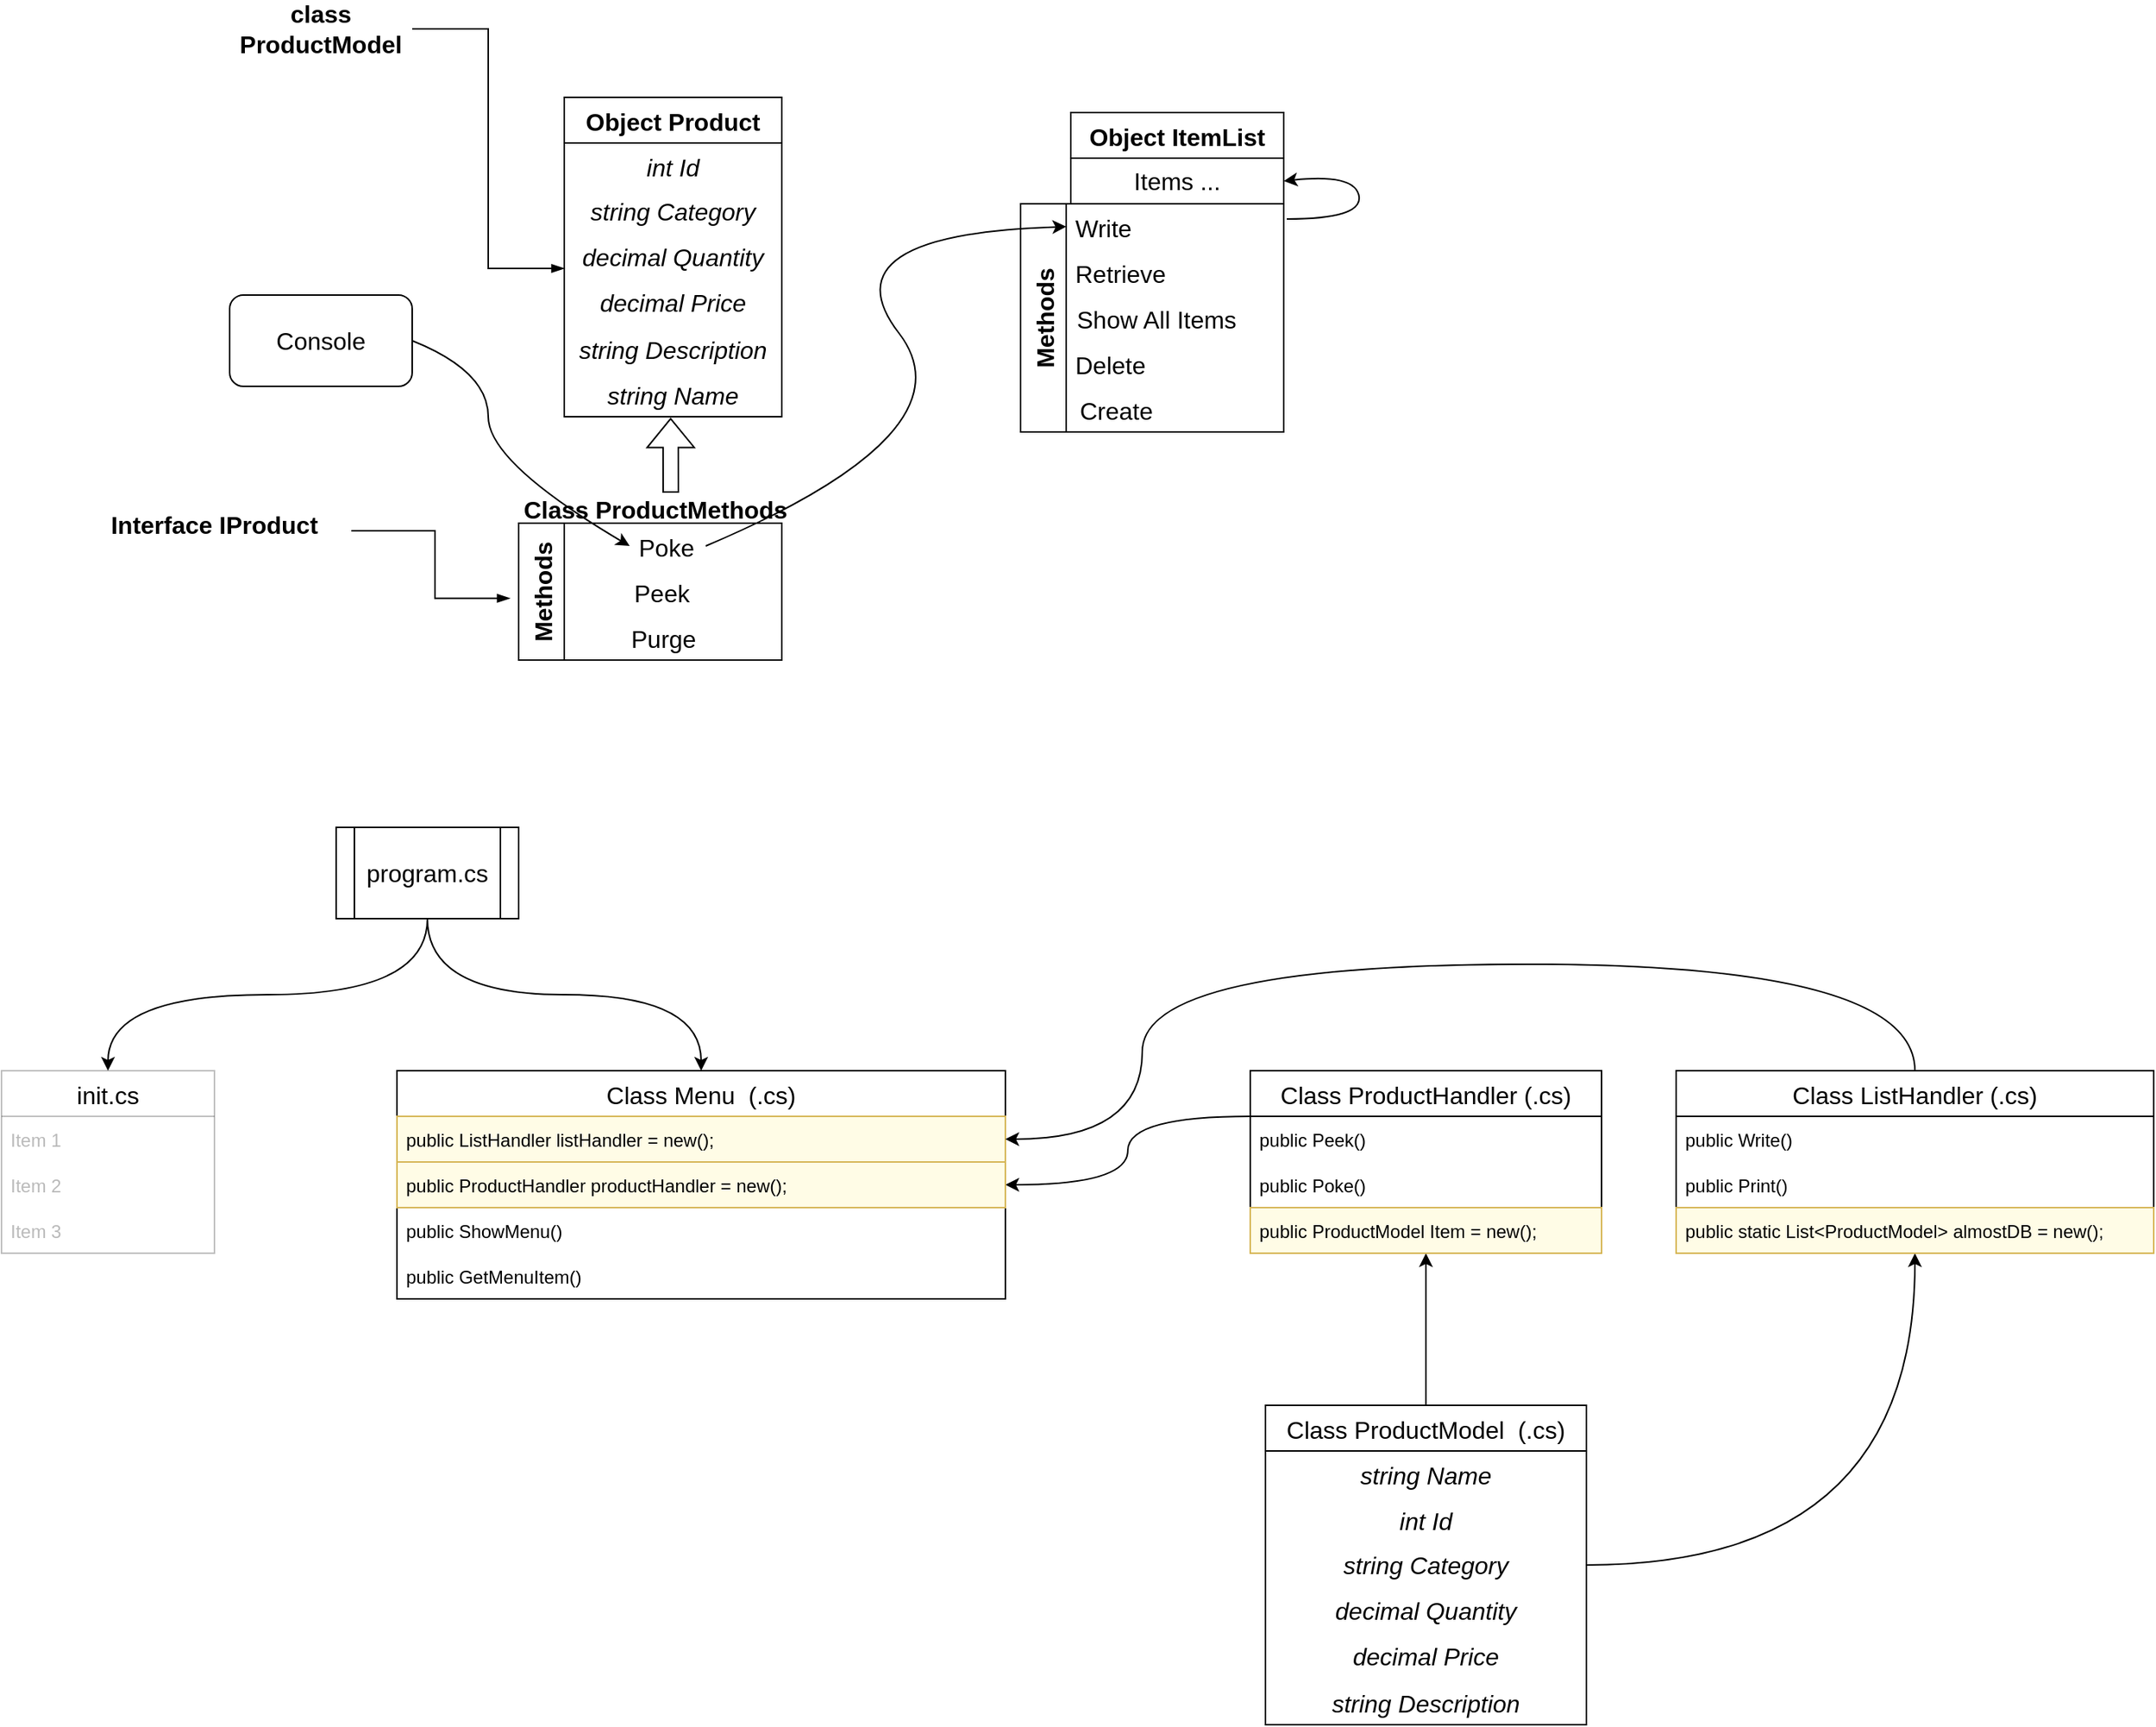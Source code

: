<mxfile version="15.5.6" type="device"><diagram id="BcQfpwa4SlQvBGHhUz_O" name="Page-1"><mxGraphModel dx="2062" dy="1215" grid="1" gridSize="10" guides="1" tooltips="1" connect="1" arrows="1" fold="1" page="1" pageScale="1" pageWidth="1654" pageHeight="1169" math="0" shadow="0"><root><mxCell id="0"/><mxCell id="1" parent="0"/><mxCell id="GGgkuFE1cp7zezX70DsP-70" value="Console" style="rounded=1;whiteSpace=wrap;html=1;fontSize=16;startSize=30;align=center;" parent="1" vertex="1"><mxGeometry x="250" y="210" width="120" height="60" as="geometry"/></mxCell><mxCell id="GGgkuFE1cp7zezX70DsP-77" value="" style="group" parent="1" vertex="1" connectable="0"><mxGeometry x="770" y="90" width="173" height="210" as="geometry"/></mxCell><mxCell id="GGgkuFE1cp7zezX70DsP-52" value="Object ItemList" style="swimlane;fontStyle=1;childLayout=stackLayout;horizontal=1;startSize=30;horizontalStack=0;resizeParent=1;resizeParentMax=0;resizeLast=0;collapsible=1;marginBottom=0;fontSize=16;" parent="GGgkuFE1cp7zezX70DsP-77" vertex="1"><mxGeometry x="33" width="140" height="60" as="geometry"/></mxCell><mxCell id="GGgkuFE1cp7zezX70DsP-58" value="&lt;span style=&quot;text-align: left&quot;&gt;Items ...&lt;/span&gt;" style="text;html=1;strokeColor=none;fillColor=none;align=center;verticalAlign=middle;whiteSpace=wrap;rounded=0;fontSize=16;startSize=30;" parent="GGgkuFE1cp7zezX70DsP-52" vertex="1"><mxGeometry y="30" width="140" height="30" as="geometry"/></mxCell><mxCell id="GGgkuFE1cp7zezX70DsP-62" value="Methods" style="swimlane;horizontal=0;fontSize=16;startSize=30;align=center;" parent="GGgkuFE1cp7zezX70DsP-77" vertex="1"><mxGeometry y="60" width="173" height="150" as="geometry"/></mxCell><mxCell id="GGgkuFE1cp7zezX70DsP-63" value="Write" style="text;strokeColor=none;fillColor=none;align=left;verticalAlign=middle;spacingLeft=4;spacingRight=4;overflow=hidden;points=[[0,0.5],[1,0.5]];portConstraint=eastwest;rotatable=0;fontSize=16;startSize=30;" parent="GGgkuFE1cp7zezX70DsP-62" vertex="1"><mxGeometry x="30" width="170" height="30" as="geometry"/></mxCell><mxCell id="GGgkuFE1cp7zezX70DsP-64" value="Retrieve" style="text;strokeColor=none;fillColor=none;align=left;verticalAlign=middle;spacingLeft=4;spacingRight=4;overflow=hidden;points=[[0,0.5],[1,0.5]];portConstraint=eastwest;rotatable=0;fontSize=16;startSize=30;" parent="GGgkuFE1cp7zezX70DsP-62" vertex="1"><mxGeometry x="30" y="30" width="80" height="30" as="geometry"/></mxCell><mxCell id="GGgkuFE1cp7zezX70DsP-76" value="Show All Items" style="text;strokeColor=none;fillColor=none;align=left;verticalAlign=middle;spacingLeft=4;spacingRight=4;overflow=hidden;points=[[0,0.5],[1,0.5]];portConstraint=eastwest;rotatable=0;fontSize=16;startSize=30;opacity=0;" parent="GGgkuFE1cp7zezX70DsP-62" vertex="1"><mxGeometry x="31" y="60" width="119" height="30" as="geometry"/></mxCell><mxCell id="GGgkuFE1cp7zezX70DsP-65" value="Delete" style="text;strokeColor=none;fillColor=none;align=left;verticalAlign=middle;spacingLeft=4;spacingRight=4;overflow=hidden;points=[[0,0.5],[1,0.5]];portConstraint=eastwest;rotatable=0;fontSize=16;startSize=30;" parent="GGgkuFE1cp7zezX70DsP-62" vertex="1"><mxGeometry x="30" y="90" width="80" height="30" as="geometry"/></mxCell><mxCell id="GGgkuFE1cp7zezX70DsP-86" value="Create" style="text;strokeColor=none;fillColor=none;align=left;verticalAlign=middle;spacingLeft=4;spacingRight=4;overflow=hidden;points=[[0,0.5],[1,0.5]];portConstraint=eastwest;rotatable=0;fontSize=16;startSize=30;opacity=0;" parent="GGgkuFE1cp7zezX70DsP-62" vertex="1"><mxGeometry x="33" y="120" width="80" height="30" as="geometry"/></mxCell><mxCell id="GGgkuFE1cp7zezX70DsP-81" value="" style="curved=1;endArrow=classic;html=1;rounded=0;fontSize=16;startSize=30;entryX=0;entryY=0.5;entryDx=0;entryDy=0;exitX=1;exitY=0.5;exitDx=0;exitDy=0;" parent="1" source="GGgkuFE1cp7zezX70DsP-51" target="GGgkuFE1cp7zezX70DsP-63" edge="1"><mxGeometry width="50" height="50" relative="1" as="geometry"><mxPoint x="710" y="370" as="sourcePoint"/><mxPoint x="760" y="320" as="targetPoint"/><Array as="points"><mxPoint x="740" y="300"/><mxPoint x="640" y="170"/></Array></mxGeometry></mxCell><mxCell id="GGgkuFE1cp7zezX70DsP-82" value="" style="curved=1;endArrow=classic;html=1;rounded=0;fontSize=16;startSize=30;entryX=1;entryY=0.5;entryDx=0;entryDy=0;" parent="1" target="GGgkuFE1cp7zezX70DsP-58" edge="1"><mxGeometry width="50" height="50" relative="1" as="geometry"><mxPoint x="945" y="160" as="sourcePoint"/><mxPoint x="995" y="110" as="targetPoint"/><Array as="points"><mxPoint x="995" y="160"/><mxPoint x="990" y="130"/></Array></mxGeometry></mxCell><mxCell id="GGgkuFE1cp7zezX70DsP-88" value="" style="endArrow=classic;html=1;fontSize=16;startSize=30;entryX=0;entryY=0.5;entryDx=0;entryDy=0;exitX=1;exitY=0.5;exitDx=0;exitDy=0;curved=1;" parent="1" source="GGgkuFE1cp7zezX70DsP-70" target="GGgkuFE1cp7zezX70DsP-51" edge="1"><mxGeometry width="50" height="50" relative="1" as="geometry"><mxPoint x="280" y="300" as="sourcePoint"/><mxPoint x="410" y="310" as="targetPoint"/><Array as="points"><mxPoint x="420" y="260"/><mxPoint x="420" y="320"/></Array></mxGeometry></mxCell><mxCell id="GGgkuFE1cp7zezX70DsP-30" value="Object Product" style="swimlane;fontStyle=1;childLayout=stackLayout;horizontal=1;startSize=30;horizontalStack=0;resizeParent=1;resizeParentMax=0;resizeLast=0;collapsible=1;marginBottom=0;fontSize=16;align=center;" parent="1" vertex="1"><mxGeometry x="470" y="80" width="143" height="210" as="geometry"/></mxCell><mxCell id="GGgkuFE1cp7zezX70DsP-36" value="int Id" style="text;strokeColor=none;fillColor=none;align=center;verticalAlign=middle;spacingLeft=4;spacingRight=4;overflow=hidden;points=[[0,0.5],[1,0.5]];portConstraint=eastwest;rotatable=0;fontSize=16;startSize=30;fontStyle=2" parent="GGgkuFE1cp7zezX70DsP-30" vertex="1"><mxGeometry y="30" width="143" height="30" as="geometry"/></mxCell><mxCell id="GGgkuFE1cp7zezX70DsP-41" value="&lt;span style=&quot;text-align: left&quot;&gt;string Category&lt;/span&gt;" style="text;html=1;strokeColor=none;fillColor=none;align=center;verticalAlign=middle;whiteSpace=wrap;rounded=0;fontSize=16;startSize=30;fontStyle=2" parent="GGgkuFE1cp7zezX70DsP-30" vertex="1"><mxGeometry y="60" width="143" height="30" as="geometry"/></mxCell><mxCell id="GGgkuFE1cp7zezX70DsP-40" value="&lt;span style=&quot;text-align: left&quot;&gt;decimal Quantity&lt;/span&gt;" style="text;html=1;strokeColor=none;fillColor=none;align=center;verticalAlign=middle;whiteSpace=wrap;rounded=0;fontSize=16;startSize=30;fontStyle=2" parent="GGgkuFE1cp7zezX70DsP-30" vertex="1"><mxGeometry y="90" width="143" height="30" as="geometry"/></mxCell><mxCell id="GGgkuFE1cp7zezX70DsP-39" value="&lt;span style=&quot;text-align: left&quot;&gt;decimal Price&lt;/span&gt;" style="text;html=1;strokeColor=none;fillColor=none;align=center;verticalAlign=middle;whiteSpace=wrap;rounded=0;fontSize=16;startSize=30;fontStyle=2" parent="GGgkuFE1cp7zezX70DsP-30" vertex="1"><mxGeometry y="120" width="143" height="30" as="geometry"/></mxCell><mxCell id="GGgkuFE1cp7zezX70DsP-38" value="string Description" style="text;strokeColor=none;fillColor=none;align=center;verticalAlign=middle;spacingLeft=4;spacingRight=4;overflow=hidden;points=[[0,0.5],[1,0.5]];portConstraint=eastwest;rotatable=0;fontSize=16;startSize=30;fontStyle=2" parent="GGgkuFE1cp7zezX70DsP-30" vertex="1"><mxGeometry y="150" width="143" height="30" as="geometry"/></mxCell><mxCell id="GGgkuFE1cp7zezX70DsP-37" value="string Name" style="text;strokeColor=none;fillColor=none;align=center;verticalAlign=middle;spacingLeft=4;spacingRight=4;overflow=hidden;points=[[0,0.5],[1,0.5]];portConstraint=eastwest;rotatable=0;fontSize=16;startSize=30;fontStyle=2" parent="GGgkuFE1cp7zezX70DsP-30" vertex="1"><mxGeometry y="180" width="143" height="30" as="geometry"/></mxCell><mxCell id="GGgkuFE1cp7zezX70DsP-50" value="Methods" style="swimlane;horizontal=0;fontSize=16;startSize=30;align=center;" parent="1" vertex="1"><mxGeometry x="440" y="360" width="173" height="90" as="geometry"/></mxCell><mxCell id="GGgkuFE1cp7zezX70DsP-51" value="Poke" style="text;strokeColor=none;fillColor=none;align=left;verticalAlign=middle;spacingLeft=4;spacingRight=4;overflow=hidden;points=[[0,0.5],[1,0.5]];portConstraint=eastwest;rotatable=0;fontSize=16;startSize=30;" parent="GGgkuFE1cp7zezX70DsP-50" vertex="1"><mxGeometry x="73" width="50" height="30" as="geometry"/></mxCell><mxCell id="GGgkuFE1cp7zezX70DsP-59" value="Peek" style="text;strokeColor=none;fillColor=none;align=left;verticalAlign=middle;spacingLeft=4;spacingRight=4;overflow=hidden;points=[[0,0.5],[1,0.5]];portConstraint=eastwest;rotatable=0;fontSize=16;startSize=30;" parent="GGgkuFE1cp7zezX70DsP-50" vertex="1"><mxGeometry x="70" y="30" width="60" height="30" as="geometry"/></mxCell><mxCell id="GGgkuFE1cp7zezX70DsP-92" style="edgeStyle=orthogonalEdgeStyle;rounded=0;orthogonalLoop=1;jettySize=auto;html=1;entryX=-0.033;entryY=0.549;entryDx=0;entryDy=0;entryPerimeter=0;fontSize=16;startArrow=none;startFill=0;endArrow=blockThin;endFill=1;startSize=30;" parent="1" source="GGgkuFE1cp7zezX70DsP-90" target="GGgkuFE1cp7zezX70DsP-50" edge="1"><mxGeometry relative="1" as="geometry"/></mxCell><mxCell id="GGgkuFE1cp7zezX70DsP-90" value="Interface IProduct" style="swimlane;fontSize=16;startSize=30;align=center;opacity=0;" parent="1" vertex="1"><mxGeometry x="150" y="345" width="180" height="40" as="geometry"/></mxCell><mxCell id="GGgkuFE1cp7zezX70DsP-93" style="edgeStyle=orthogonalEdgeStyle;rounded=0;orthogonalLoop=1;jettySize=auto;html=1;entryX=0;entryY=0.75;entryDx=0;entryDy=0;fontSize=16;startArrow=none;startFill=0;endArrow=blockThin;endFill=1;startSize=30;" parent="1" source="GGgkuFE1cp7zezX70DsP-91" target="GGgkuFE1cp7zezX70DsP-40" edge="1"><mxGeometry relative="1" as="geometry"/></mxCell><mxCell id="GGgkuFE1cp7zezX70DsP-91" value="&lt;b&gt;class ProductModel&lt;/b&gt;" style="rounded=0;whiteSpace=wrap;html=1;fontSize=16;startSize=30;align=center;opacity=0;fillColor=#dae8fc;strokeColor=#6c8ebf;gradientColor=#ffffff;" parent="1" vertex="1"><mxGeometry x="250" y="20" width="120" height="30" as="geometry"/></mxCell><mxCell id="GGgkuFE1cp7zezX70DsP-95" value="Class ProductMethods" style="swimlane;startSize=0;fontSize=16;gradientColor=#ffffff;align=center;opacity=0;strokeWidth=3;" parent="1" vertex="1"><mxGeometry x="430" y="350" width="200" height="10" as="geometry"/></mxCell><mxCell id="GGgkuFE1cp7zezX70DsP-96" value="" style="shape=flexArrow;endArrow=classic;html=1;rounded=0;fontSize=16;startSize=30;entryX=0.489;entryY=1.025;entryDx=0;entryDy=0;entryPerimeter=0;" parent="1" target="GGgkuFE1cp7zezX70DsP-37" edge="1"><mxGeometry width="50" height="50" relative="1" as="geometry"><mxPoint x="540" y="340" as="sourcePoint"/><mxPoint x="570" y="290" as="targetPoint"/></mxGeometry></mxCell><mxCell id="GGgkuFE1cp7zezX70DsP-97" value="Purge" style="text;strokeColor=none;fillColor=none;align=left;verticalAlign=middle;spacingLeft=4;spacingRight=4;overflow=hidden;points=[[0,0.5],[1,0.5]];portConstraint=eastwest;rotatable=0;fontSize=16;startSize=30;" parent="1" vertex="1"><mxGeometry x="508" y="420" width="60" height="30" as="geometry"/></mxCell><mxCell id="zC27sff5dmeUDA4L-uv9-24" style="edgeStyle=orthogonalEdgeStyle;curved=1;orthogonalLoop=1;jettySize=auto;html=1;exitX=0.5;exitY=1;exitDx=0;exitDy=0;entryX=0.5;entryY=0;entryDx=0;entryDy=0;fontSize=16;" edge="1" parent="1" source="zC27sff5dmeUDA4L-uv9-1" target="zC27sff5dmeUDA4L-uv9-20"><mxGeometry relative="1" as="geometry"/></mxCell><mxCell id="zC27sff5dmeUDA4L-uv9-40" style="edgeStyle=orthogonalEdgeStyle;curved=1;orthogonalLoop=1;jettySize=auto;html=1;exitX=0.5;exitY=1;exitDx=0;exitDy=0;entryX=0.5;entryY=0;entryDx=0;entryDy=0;fontSize=16;fontColor=#000000;" edge="1" parent="1" source="zC27sff5dmeUDA4L-uv9-1" target="zC27sff5dmeUDA4L-uv9-34"><mxGeometry relative="1" as="geometry"/></mxCell><mxCell id="zC27sff5dmeUDA4L-uv9-1" value="program.cs" style="shape=process;whiteSpace=wrap;html=1;backgroundOutline=1;fontSize=16;" vertex="1" parent="1"><mxGeometry x="320" y="560" width="120" height="60" as="geometry"/></mxCell><mxCell id="zC27sff5dmeUDA4L-uv9-50" style="edgeStyle=orthogonalEdgeStyle;curved=1;orthogonalLoop=1;jettySize=auto;html=1;exitX=0.5;exitY=0;exitDx=0;exitDy=0;entryX=0.5;entryY=1;entryDx=0;entryDy=0;fontSize=12;fontColor=#000000;" edge="1" parent="1" source="zC27sff5dmeUDA4L-uv9-3" target="zC27sff5dmeUDA4L-uv9-8"><mxGeometry relative="1" as="geometry"/></mxCell><mxCell id="zC27sff5dmeUDA4L-uv9-3" value="Class ProductModel  (.cs)" style="swimlane;fontStyle=0;childLayout=stackLayout;horizontal=1;startSize=30;horizontalStack=0;resizeParent=1;resizeParentMax=0;resizeLast=0;collapsible=1;marginBottom=0;fontSize=16;" vertex="1" parent="1"><mxGeometry x="931" y="940" width="211" height="210" as="geometry"/></mxCell><mxCell id="zC27sff5dmeUDA4L-uv9-32" value="string Name" style="text;strokeColor=none;fillColor=none;align=center;verticalAlign=middle;spacingLeft=4;spacingRight=4;overflow=hidden;points=[[0,0.5],[1,0.5]];portConstraint=eastwest;rotatable=0;fontSize=16;startSize=30;fontStyle=2" vertex="1" parent="zC27sff5dmeUDA4L-uv9-3"><mxGeometry y="30" width="211" height="30" as="geometry"/></mxCell><mxCell id="zC27sff5dmeUDA4L-uv9-27" value="int Id" style="text;strokeColor=none;fillColor=none;align=center;verticalAlign=middle;spacingLeft=4;spacingRight=4;overflow=hidden;points=[[0,0.5],[1,0.5]];portConstraint=eastwest;rotatable=0;fontSize=16;startSize=30;fontStyle=2" vertex="1" parent="zC27sff5dmeUDA4L-uv9-3"><mxGeometry y="60" width="211" height="30" as="geometry"/></mxCell><mxCell id="zC27sff5dmeUDA4L-uv9-28" value="&lt;span style=&quot;text-align: left&quot;&gt;string Category&lt;/span&gt;" style="text;html=1;strokeColor=none;fillColor=none;align=center;verticalAlign=middle;whiteSpace=wrap;rounded=0;fontSize=16;startSize=30;fontStyle=2" vertex="1" parent="zC27sff5dmeUDA4L-uv9-3"><mxGeometry y="90" width="211" height="30" as="geometry"/></mxCell><mxCell id="zC27sff5dmeUDA4L-uv9-29" value="&lt;span style=&quot;text-align: left&quot;&gt;decimal Quantity&lt;/span&gt;" style="text;html=1;strokeColor=none;fillColor=none;align=center;verticalAlign=middle;whiteSpace=wrap;rounded=0;fontSize=16;startSize=30;fontStyle=2" vertex="1" parent="zC27sff5dmeUDA4L-uv9-3"><mxGeometry y="120" width="211" height="30" as="geometry"/></mxCell><mxCell id="zC27sff5dmeUDA4L-uv9-30" value="&lt;span style=&quot;text-align: left&quot;&gt;decimal Price&lt;/span&gt;" style="text;html=1;strokeColor=none;fillColor=none;align=center;verticalAlign=middle;whiteSpace=wrap;rounded=0;fontSize=16;startSize=30;fontStyle=2" vertex="1" parent="zC27sff5dmeUDA4L-uv9-3"><mxGeometry y="150" width="211" height="30" as="geometry"/></mxCell><mxCell id="zC27sff5dmeUDA4L-uv9-31" value="string Description" style="text;strokeColor=none;fillColor=none;align=center;verticalAlign=middle;spacingLeft=4;spacingRight=4;overflow=hidden;points=[[0,0.5],[1,0.5]];portConstraint=eastwest;rotatable=0;fontSize=16;startSize=30;fontStyle=2" vertex="1" parent="zC27sff5dmeUDA4L-uv9-3"><mxGeometry y="180" width="211" height="30" as="geometry"/></mxCell><mxCell id="zC27sff5dmeUDA4L-uv9-49" style="edgeStyle=orthogonalEdgeStyle;curved=1;orthogonalLoop=1;jettySize=auto;html=1;exitX=1;exitY=0.5;exitDx=0;exitDy=0;entryX=0.5;entryY=1;entryDx=0;entryDy=0;fontSize=12;fontColor=#000000;" edge="1" parent="1" source="zC27sff5dmeUDA4L-uv9-28" target="zC27sff5dmeUDA4L-uv9-13"><mxGeometry relative="1" as="geometry"><Array as="points"><mxPoint x="1358" y="1045"/></Array></mxGeometry></mxCell><mxCell id="zC27sff5dmeUDA4L-uv9-52" style="edgeStyle=orthogonalEdgeStyle;curved=1;orthogonalLoop=1;jettySize=auto;html=1;exitX=0;exitY=0.25;exitDx=0;exitDy=0;entryX=1;entryY=0.5;entryDx=0;entryDy=0;fontSize=12;fontColor=#000000;startArrow=none;startFill=0;endArrow=classic;endFill=1;" edge="1" parent="1" source="zC27sff5dmeUDA4L-uv9-8" target="zC27sff5dmeUDA4L-uv9-34"><mxGeometry relative="1" as="geometry"/></mxCell><mxCell id="zC27sff5dmeUDA4L-uv9-8" value="Class ProductHandler (.cs)" style="swimlane;fontStyle=0;childLayout=stackLayout;horizontal=1;startSize=30;horizontalStack=0;resizeParent=1;resizeParentMax=0;resizeLast=0;collapsible=1;marginBottom=0;fontSize=16;" vertex="1" parent="1"><mxGeometry x="921" y="720" width="231" height="120" as="geometry"/></mxCell><mxCell id="zC27sff5dmeUDA4L-uv9-9" value="public Peek()" style="text;strokeColor=none;fillColor=none;align=left;verticalAlign=middle;spacingLeft=4;spacingRight=4;overflow=hidden;points=[[0,0.5],[1,0.5]];portConstraint=eastwest;rotatable=0;" vertex="1" parent="zC27sff5dmeUDA4L-uv9-8"><mxGeometry y="30" width="231" height="30" as="geometry"/></mxCell><mxCell id="zC27sff5dmeUDA4L-uv9-10" value="public Poke()" style="text;strokeColor=none;fillColor=none;align=left;verticalAlign=middle;spacingLeft=4;spacingRight=4;overflow=hidden;points=[[0,0.5],[1,0.5]];portConstraint=eastwest;rotatable=0;" vertex="1" parent="zC27sff5dmeUDA4L-uv9-8"><mxGeometry y="60" width="231" height="30" as="geometry"/></mxCell><mxCell id="zC27sff5dmeUDA4L-uv9-25" value="public ProductModel Item = new();" style="text;strokeColor=#d6b656;fillColor=#FFFCE6;align=left;verticalAlign=middle;spacingLeft=4;spacingRight=4;overflow=hidden;points=[[0,0.5],[1,0.5]];portConstraint=eastwest;rotatable=0;fontStyle=0" vertex="1" parent="zC27sff5dmeUDA4L-uv9-8"><mxGeometry y="90" width="231" height="30" as="geometry"/></mxCell><mxCell id="zC27sff5dmeUDA4L-uv9-13" value="Class ListHandler (.cs)" style="swimlane;fontStyle=0;childLayout=stackLayout;horizontal=1;startSize=30;horizontalStack=0;resizeParent=1;resizeParentMax=0;resizeLast=0;collapsible=1;marginBottom=0;fontSize=16;" vertex="1" parent="1"><mxGeometry x="1201" y="720" width="314" height="120" as="geometry"/></mxCell><mxCell id="zC27sff5dmeUDA4L-uv9-17" value="public Write()" style="text;strokeColor=none;fillColor=none;align=left;verticalAlign=middle;spacingLeft=4;spacingRight=4;overflow=hidden;points=[[0,0.5],[1,0.5]];portConstraint=eastwest;rotatable=0;" vertex="1" parent="zC27sff5dmeUDA4L-uv9-13"><mxGeometry y="30" width="314" height="30" as="geometry"/></mxCell><mxCell id="zC27sff5dmeUDA4L-uv9-19" value="public Print()" style="text;strokeColor=none;fillColor=none;align=left;verticalAlign=middle;spacingLeft=4;spacingRight=4;overflow=hidden;points=[[0,0.5],[1,0.5]];portConstraint=eastwest;rotatable=0;" vertex="1" parent="zC27sff5dmeUDA4L-uv9-13"><mxGeometry y="60" width="314" height="30" as="geometry"/></mxCell><mxCell id="zC27sff5dmeUDA4L-uv9-33" value="public static List&lt;ProductModel&gt; almostDB = new();" style="text;strokeColor=#d6b656;fillColor=#FFFCE6;align=left;verticalAlign=middle;spacingLeft=4;spacingRight=4;overflow=hidden;points=[[0,0.5],[1,0.5]];portConstraint=eastwest;rotatable=0;fontStyle=0" vertex="1" parent="zC27sff5dmeUDA4L-uv9-13"><mxGeometry y="90" width="314" height="30" as="geometry"/></mxCell><mxCell id="zC27sff5dmeUDA4L-uv9-20" value="init.cs" style="swimlane;fontStyle=0;childLayout=stackLayout;horizontal=1;startSize=30;horizontalStack=0;resizeParent=1;resizeParentMax=0;resizeLast=0;collapsible=1;marginBottom=0;fontSize=16;opacity=25;" vertex="1" parent="1"><mxGeometry x="100" y="720" width="140" height="120" as="geometry"/></mxCell><mxCell id="zC27sff5dmeUDA4L-uv9-21" value="Item 1" style="text;strokeColor=none;fillColor=none;align=left;verticalAlign=middle;spacingLeft=4;spacingRight=4;overflow=hidden;points=[[0,0.5],[1,0.5]];portConstraint=eastwest;rotatable=0;fontSize=12;opacity=50;fontColor=#BABABA;" vertex="1" parent="zC27sff5dmeUDA4L-uv9-20"><mxGeometry y="30" width="140" height="30" as="geometry"/></mxCell><mxCell id="zC27sff5dmeUDA4L-uv9-22" value="Item 2" style="text;strokeColor=none;fillColor=none;align=left;verticalAlign=middle;spacingLeft=4;spacingRight=4;overflow=hidden;points=[[0,0.5],[1,0.5]];portConstraint=eastwest;rotatable=0;fontSize=12;opacity=50;fontColor=#BABABA;" vertex="1" parent="zC27sff5dmeUDA4L-uv9-20"><mxGeometry y="60" width="140" height="30" as="geometry"/></mxCell><mxCell id="zC27sff5dmeUDA4L-uv9-23" value="Item 3" style="text;strokeColor=none;fillColor=none;align=left;verticalAlign=middle;spacingLeft=4;spacingRight=4;overflow=hidden;points=[[0,0.5],[1,0.5]];portConstraint=eastwest;rotatable=0;fontSize=12;opacity=50;fontColor=#BABABA;" vertex="1" parent="zC27sff5dmeUDA4L-uv9-20"><mxGeometry y="90" width="140" height="30" as="geometry"/></mxCell><mxCell id="zC27sff5dmeUDA4L-uv9-34" value="Class Menu  (.cs)" style="swimlane;fontStyle=0;childLayout=stackLayout;horizontal=1;startSize=30;horizontalStack=0;resizeParent=1;resizeParentMax=0;resizeLast=0;collapsible=1;marginBottom=0;fontSize=16;align=center;" vertex="1" parent="1"><mxGeometry x="360" y="720" width="400" height="150" as="geometry"/></mxCell><mxCell id="zC27sff5dmeUDA4L-uv9-45" value="public ListHandler listHandler = new();" style="text;strokeColor=#d6b656;fillColor=#FFFCE6;align=left;verticalAlign=middle;spacingLeft=4;spacingRight=4;overflow=hidden;points=[[0,0.5],[1,0.5]];portConstraint=eastwest;rotatable=0;fontStyle=0" vertex="1" parent="zC27sff5dmeUDA4L-uv9-34"><mxGeometry y="30" width="400" height="30" as="geometry"/></mxCell><mxCell id="zC27sff5dmeUDA4L-uv9-46" value="public ProductHandler productHandler = new();" style="text;strokeColor=#d6b656;fillColor=#FFFCE6;align=left;verticalAlign=middle;spacingLeft=4;spacingRight=4;overflow=hidden;points=[[0,0.5],[1,0.5]];portConstraint=eastwest;rotatable=0;fontStyle=0" vertex="1" parent="zC27sff5dmeUDA4L-uv9-34"><mxGeometry y="60" width="400" height="30" as="geometry"/></mxCell><mxCell id="zC27sff5dmeUDA4L-uv9-35" value="public ShowMenu()" style="text;strokeColor=none;fillColor=none;align=left;verticalAlign=middle;spacingLeft=4;spacingRight=4;overflow=hidden;points=[[0,0.5],[1,0.5]];portConstraint=eastwest;rotatable=0;fontSize=12;fontColor=#000000;" vertex="1" parent="zC27sff5dmeUDA4L-uv9-34"><mxGeometry y="90" width="400" height="30" as="geometry"/></mxCell><mxCell id="zC27sff5dmeUDA4L-uv9-39" value="public GetMenuItem()" style="text;strokeColor=none;fillColor=none;align=left;verticalAlign=middle;spacingLeft=4;spacingRight=4;overflow=hidden;points=[[0,0.5],[1,0.5]];portConstraint=eastwest;rotatable=0;fontSize=12;fontColor=#000000;" vertex="1" parent="zC27sff5dmeUDA4L-uv9-34"><mxGeometry y="120" width="400" height="30" as="geometry"/></mxCell><mxCell id="zC27sff5dmeUDA4L-uv9-48" style="edgeStyle=orthogonalEdgeStyle;curved=1;orthogonalLoop=1;jettySize=auto;html=1;exitX=1;exitY=0.5;exitDx=0;exitDy=0;entryX=0.5;entryY=0;entryDx=0;entryDy=0;fontSize=12;fontColor=#000000;endArrow=none;endFill=0;startArrow=classic;startFill=1;" edge="1" parent="1" source="zC27sff5dmeUDA4L-uv9-45" target="zC27sff5dmeUDA4L-uv9-13"><mxGeometry relative="1" as="geometry"><Array as="points"><mxPoint x="850" y="765"/><mxPoint x="850" y="650"/><mxPoint x="1358" y="650"/></Array></mxGeometry></mxCell></root></mxGraphModel></diagram></mxfile>